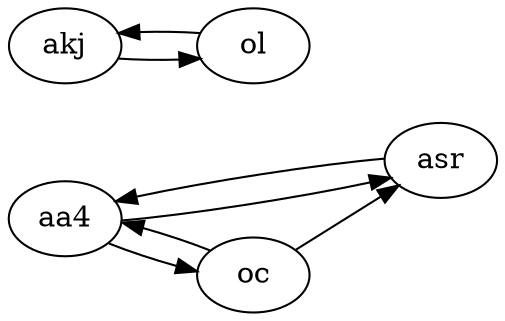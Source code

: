 digraph G {
    page="40,60"; 
    ratio=auto;
    rankdir=LR;
    fontsize=10;
   "aa4" -> { rank=none; "asr"; "oc" }
   "akj" -> { rank=none; "ol" }
   "asr" -> { rank=none; "aa4" }
   "oc" -> { rank=none; "aa4"; "asr" }
   "ol" -> { rank=none; "akj" }
   }
